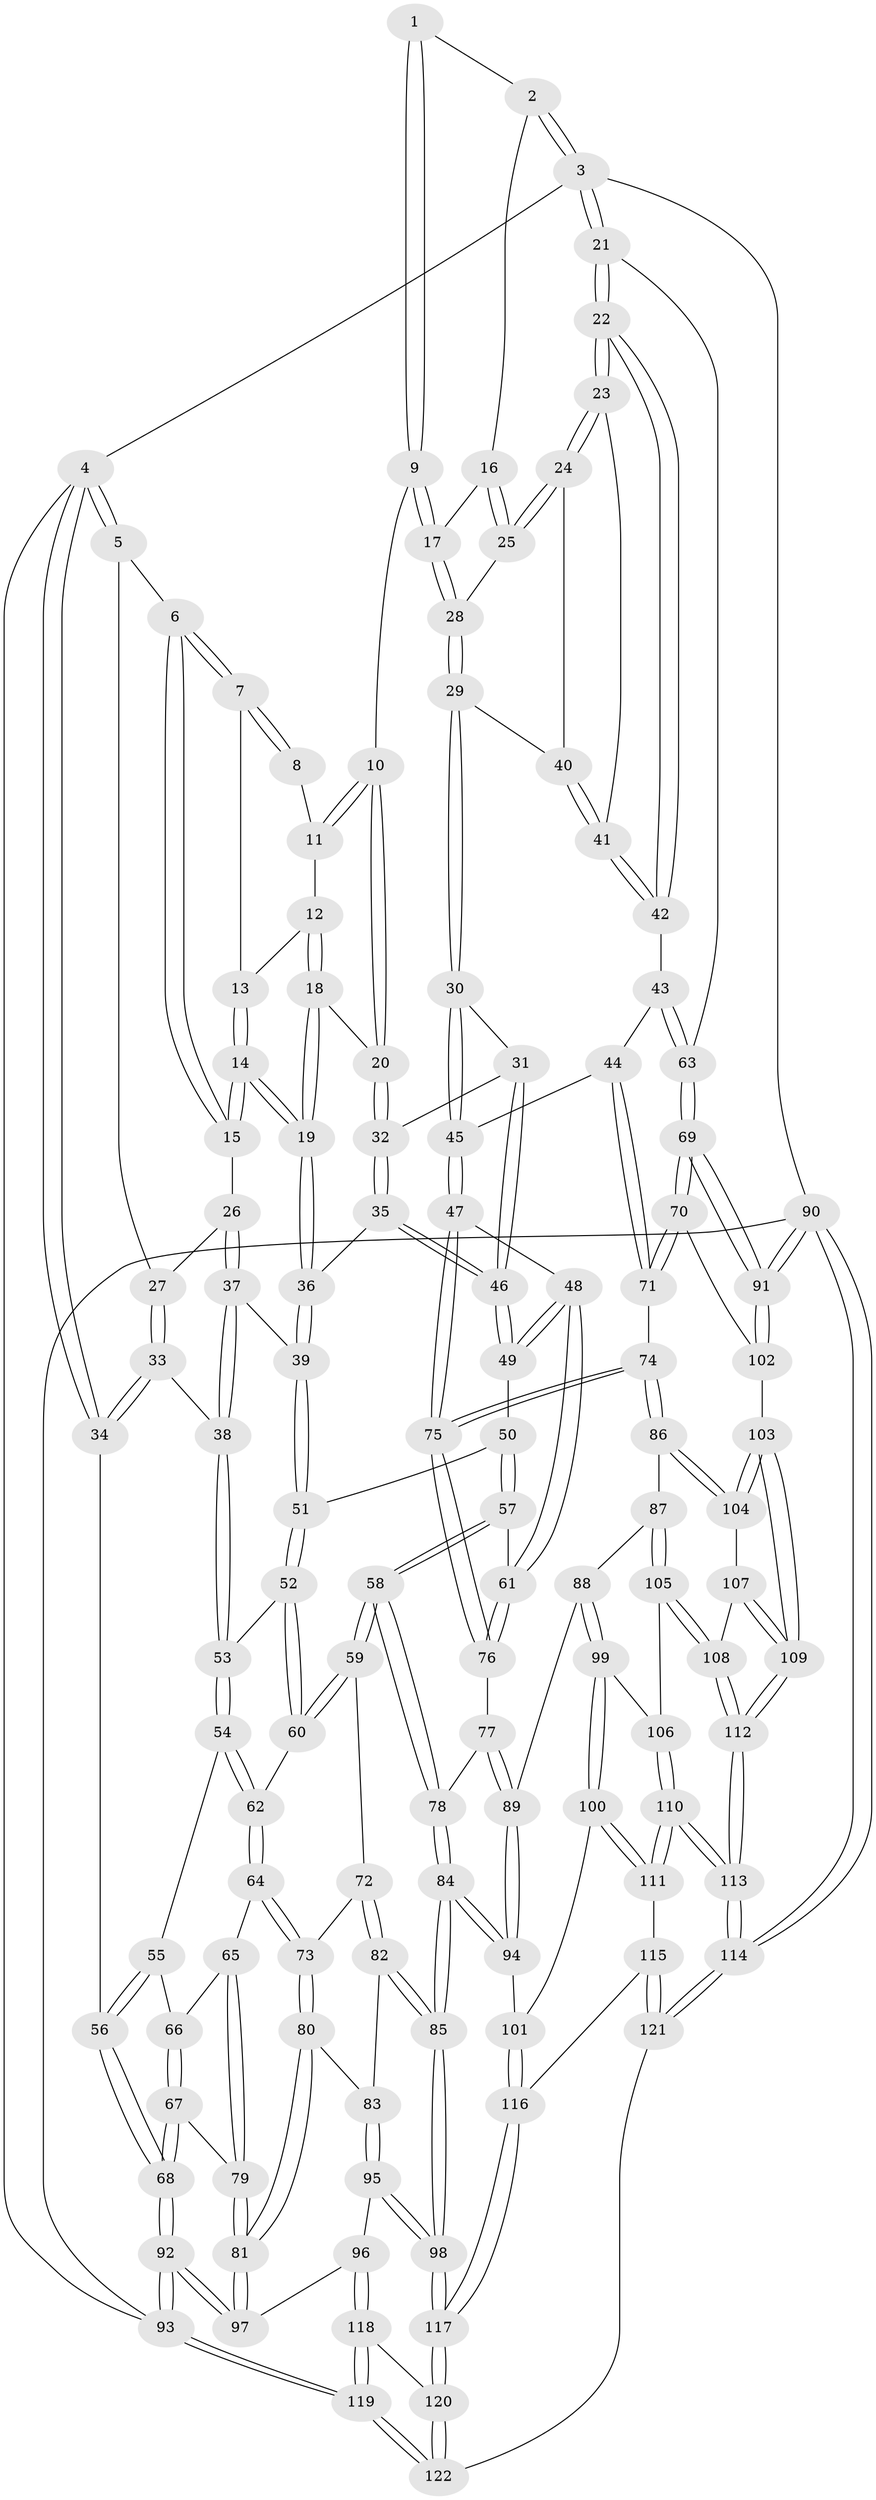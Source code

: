 // Generated by graph-tools (version 1.1) at 2025/16/03/09/25 04:16:54]
// undirected, 122 vertices, 302 edges
graph export_dot {
graph [start="1"]
  node [color=gray90,style=filled];
  1 [pos="+0.7428199093514783+0"];
  2 [pos="+0.9152181169684751+0"];
  3 [pos="+1+0"];
  4 [pos="+0+0"];
  5 [pos="+0.1961994212244817+0"];
  6 [pos="+0.37927561719649855+0"];
  7 [pos="+0.40127924081242206+0"];
  8 [pos="+0.5656980854076534+0"];
  9 [pos="+0.6847573085974286+0.08428404486191579"];
  10 [pos="+0.6578197052550718+0.09468502136236212"];
  11 [pos="+0.5827975238303551+0.03702443736469971"];
  12 [pos="+0.5545282809820676+0.07859854718961029"];
  13 [pos="+0.5155713278143763+0.0527034196299081"];
  14 [pos="+0.4674767641321361+0.13491793751414993"];
  15 [pos="+0.458625881491996+0.12446829607498681"];
  16 [pos="+0.8855378928967097+0.006925286822568764"];
  17 [pos="+0.7598419093946083+0.15250755400512261"];
  18 [pos="+0.556315122063152+0.09355063815611683"];
  19 [pos="+0.48285033024015234+0.16542005237249044"];
  20 [pos="+0.6241472415349768+0.1245029709094764"];
  21 [pos="+1+0.26556940928894524"];
  22 [pos="+1+0.2483389742405039"];
  23 [pos="+0.9525933274001497+0.17744477694522523"];
  24 [pos="+0.9467940208062706+0.17073281836532886"];
  25 [pos="+0.9422071152373247+0.16382911146820833"];
  26 [pos="+0.3067286293955549+0.09934032925625383"];
  27 [pos="+0.21467061050584807+0"];
  28 [pos="+0.7606765244302264+0.15877315319077928"];
  29 [pos="+0.7572346912539829+0.18665342682900832"];
  30 [pos="+0.7485192759304153+0.1984800801028144"];
  31 [pos="+0.6467870144136175+0.2191663360480086"];
  32 [pos="+0.609696049022767+0.1766379574042823"];
  33 [pos="+0.13206863241074318+0.2331123554452619"];
  34 [pos="+0+0.27861943548998114"];
  35 [pos="+0.4952705188486906+0.20116561389926355"];
  36 [pos="+0.48503641576845086+0.19955306862791383"];
  37 [pos="+0.32200744418927896+0.2288384120009919"];
  38 [pos="+0.22626862127414563+0.29468128938690374"];
  39 [pos="+0.43000449614471903+0.25498383644525735"];
  40 [pos="+0.8009415029393993+0.2096573707302938"];
  41 [pos="+0.8718736124114413+0.2721047735863983"];
  42 [pos="+0.8647743375858126+0.3282402603740305"];
  43 [pos="+0.842181946087545+0.37258923838205343"];
  44 [pos="+0.8133620632811233+0.3977543642590336"];
  45 [pos="+0.7481806469636222+0.40582364043966684"];
  46 [pos="+0.6217286055760847+0.3107488660593661"];
  47 [pos="+0.7426284417520642+0.4089182011776532"];
  48 [pos="+0.6812389042935019+0.40793009702514105"];
  49 [pos="+0.6296899567640596+0.35859337959846943"];
  50 [pos="+0.46603987323643087+0.3528670627223843"];
  51 [pos="+0.4537892817156825+0.34421529860200184"];
  52 [pos="+0.36457602145952805+0.4106563882859443"];
  53 [pos="+0.2269836925059554+0.30936846010663704"];
  54 [pos="+0.1957287973697164+0.39414913228903714"];
  55 [pos="+0.161399676630774+0.4212215048762081"];
  56 [pos="+0+0.4251118994613155"];
  57 [pos="+0.49725674145081217+0.503434183119166"];
  58 [pos="+0.4504450649631504+0.5515236310949279"];
  59 [pos="+0.416497438310923+0.5478667760269685"];
  60 [pos="+0.35668795932066144+0.4500558969635294"];
  61 [pos="+0.6119995330572706+0.487372603191439"];
  62 [pos="+0.27475907480510414+0.47449921163889824"];
  63 [pos="+1+0.3998157093546858"];
  64 [pos="+0.256009519358403+0.5580568218248678"];
  65 [pos="+0.22156332390141947+0.5540072925809043"];
  66 [pos="+0.16279734497087603+0.46496490879814034"];
  67 [pos="+0.08320247273849578+0.6011915279534301"];
  68 [pos="+0+0.4895993065228222"];
  69 [pos="+1+0.5796292246641261"];
  70 [pos="+1+0.5945480855144035"];
  71 [pos="+1+0.585400133821784"];
  72 [pos="+0.37300509721144165+0.5756132616392109"];
  73 [pos="+0.26528507163484544+0.5685798884777066"];
  74 [pos="+0.8011310392084383+0.6569122324169345"];
  75 [pos="+0.7752082022638177+0.6254954879425223"];
  76 [pos="+0.6267427724481409+0.6050581705529346"];
  77 [pos="+0.6243983331680543+0.6076725333633926"];
  78 [pos="+0.48780638608372096+0.6205244018855415"];
  79 [pos="+0.09298024039160113+0.6097646228428214"];
  80 [pos="+0.2532455825513213+0.6529069188779395"];
  81 [pos="+0.13595216448000738+0.7141074191771898"];
  82 [pos="+0.35602055760312634+0.6582389291859108"];
  83 [pos="+0.2672057418499633+0.6622330214763608"];
  84 [pos="+0.4811794134343203+0.7681648842662179"];
  85 [pos="+0.41523175075491414+0.7999020358546302"];
  86 [pos="+0.7971637601447258+0.6727761853439058"];
  87 [pos="+0.7558662111971981+0.7071286266771725"];
  88 [pos="+0.6273464530708099+0.6885582064807335"];
  89 [pos="+0.6155832615557858+0.678503707601541"];
  90 [pos="+1+1"];
  91 [pos="+1+1"];
  92 [pos="+0+0.9092965725628276"];
  93 [pos="+0+1"];
  94 [pos="+0.4827390717930027+0.7684110965915487"];
  95 [pos="+0.3352110155103318+0.8166632707120137"];
  96 [pos="+0.1929133100748984+0.8257851890784143"];
  97 [pos="+0.13147490997754305+0.7580998693292872"];
  98 [pos="+0.3886098831697795+0.8268834584707151"];
  99 [pos="+0.656980069122017+0.7784339360478493"];
  100 [pos="+0.5625188649127962+0.8066032421464727"];
  101 [pos="+0.5472676851154236+0.8030375047059507"];
  102 [pos="+0.9224851903781773+0.7926525616337156"];
  103 [pos="+0.8906015556748226+0.7962825824444205"];
  104 [pos="+0.8191094239874245+0.7164579693480891"];
  105 [pos="+0.7087668253684297+0.7730401844929948"];
  106 [pos="+0.6882439304795916+0.7823129440583932"];
  107 [pos="+0.8000150252611095+0.8026780322952975"];
  108 [pos="+0.7698215944833499+0.8483678093969798"];
  109 [pos="+0.8656343997825565+0.8510494198958131"];
  110 [pos="+0.6769150428573883+0.9334545982358389"];
  111 [pos="+0.662418434361466+0.9274820531893692"];
  112 [pos="+0.8121629955000559+1"];
  113 [pos="+0.8107692573712587+1"];
  114 [pos="+0.8745794283587713+1"];
  115 [pos="+0.567936972254382+0.9403987639154701"];
  116 [pos="+0.5540942605017459+0.9255740034417872"];
  117 [pos="+0.39801824356983595+0.9134143486201315"];
  118 [pos="+0.17762939786516174+0.8844787519003118"];
  119 [pos="+0+1"];
  120 [pos="+0.3882685051214565+1"];
  121 [pos="+0.4425480978999277+1"];
  122 [pos="+0.394126319658196+1"];
  1 -- 2;
  1 -- 9;
  1 -- 9;
  2 -- 3;
  2 -- 3;
  2 -- 16;
  3 -- 4;
  3 -- 21;
  3 -- 21;
  3 -- 90;
  4 -- 5;
  4 -- 5;
  4 -- 34;
  4 -- 34;
  4 -- 93;
  5 -- 6;
  5 -- 27;
  6 -- 7;
  6 -- 7;
  6 -- 15;
  6 -- 15;
  7 -- 8;
  7 -- 8;
  7 -- 13;
  8 -- 11;
  9 -- 10;
  9 -- 17;
  9 -- 17;
  10 -- 11;
  10 -- 11;
  10 -- 20;
  10 -- 20;
  11 -- 12;
  12 -- 13;
  12 -- 18;
  12 -- 18;
  13 -- 14;
  13 -- 14;
  14 -- 15;
  14 -- 15;
  14 -- 19;
  14 -- 19;
  15 -- 26;
  16 -- 17;
  16 -- 25;
  16 -- 25;
  17 -- 28;
  17 -- 28;
  18 -- 19;
  18 -- 19;
  18 -- 20;
  19 -- 36;
  19 -- 36;
  20 -- 32;
  20 -- 32;
  21 -- 22;
  21 -- 22;
  21 -- 63;
  22 -- 23;
  22 -- 23;
  22 -- 42;
  22 -- 42;
  23 -- 24;
  23 -- 24;
  23 -- 41;
  24 -- 25;
  24 -- 25;
  24 -- 40;
  25 -- 28;
  26 -- 27;
  26 -- 37;
  26 -- 37;
  27 -- 33;
  27 -- 33;
  28 -- 29;
  28 -- 29;
  29 -- 30;
  29 -- 30;
  29 -- 40;
  30 -- 31;
  30 -- 45;
  30 -- 45;
  31 -- 32;
  31 -- 46;
  31 -- 46;
  32 -- 35;
  32 -- 35;
  33 -- 34;
  33 -- 34;
  33 -- 38;
  34 -- 56;
  35 -- 36;
  35 -- 46;
  35 -- 46;
  36 -- 39;
  36 -- 39;
  37 -- 38;
  37 -- 38;
  37 -- 39;
  38 -- 53;
  38 -- 53;
  39 -- 51;
  39 -- 51;
  40 -- 41;
  40 -- 41;
  41 -- 42;
  41 -- 42;
  42 -- 43;
  43 -- 44;
  43 -- 63;
  43 -- 63;
  44 -- 45;
  44 -- 71;
  44 -- 71;
  45 -- 47;
  45 -- 47;
  46 -- 49;
  46 -- 49;
  47 -- 48;
  47 -- 75;
  47 -- 75;
  48 -- 49;
  48 -- 49;
  48 -- 61;
  48 -- 61;
  49 -- 50;
  50 -- 51;
  50 -- 57;
  50 -- 57;
  51 -- 52;
  51 -- 52;
  52 -- 53;
  52 -- 60;
  52 -- 60;
  53 -- 54;
  53 -- 54;
  54 -- 55;
  54 -- 62;
  54 -- 62;
  55 -- 56;
  55 -- 56;
  55 -- 66;
  56 -- 68;
  56 -- 68;
  57 -- 58;
  57 -- 58;
  57 -- 61;
  58 -- 59;
  58 -- 59;
  58 -- 78;
  58 -- 78;
  59 -- 60;
  59 -- 60;
  59 -- 72;
  60 -- 62;
  61 -- 76;
  61 -- 76;
  62 -- 64;
  62 -- 64;
  63 -- 69;
  63 -- 69;
  64 -- 65;
  64 -- 73;
  64 -- 73;
  65 -- 66;
  65 -- 79;
  65 -- 79;
  66 -- 67;
  66 -- 67;
  67 -- 68;
  67 -- 68;
  67 -- 79;
  68 -- 92;
  68 -- 92;
  69 -- 70;
  69 -- 70;
  69 -- 91;
  69 -- 91;
  70 -- 71;
  70 -- 71;
  70 -- 102;
  71 -- 74;
  72 -- 73;
  72 -- 82;
  72 -- 82;
  73 -- 80;
  73 -- 80;
  74 -- 75;
  74 -- 75;
  74 -- 86;
  74 -- 86;
  75 -- 76;
  75 -- 76;
  76 -- 77;
  77 -- 78;
  77 -- 89;
  77 -- 89;
  78 -- 84;
  78 -- 84;
  79 -- 81;
  79 -- 81;
  80 -- 81;
  80 -- 81;
  80 -- 83;
  81 -- 97;
  81 -- 97;
  82 -- 83;
  82 -- 85;
  82 -- 85;
  83 -- 95;
  83 -- 95;
  84 -- 85;
  84 -- 85;
  84 -- 94;
  84 -- 94;
  85 -- 98;
  85 -- 98;
  86 -- 87;
  86 -- 104;
  86 -- 104;
  87 -- 88;
  87 -- 105;
  87 -- 105;
  88 -- 89;
  88 -- 99;
  88 -- 99;
  89 -- 94;
  89 -- 94;
  90 -- 91;
  90 -- 91;
  90 -- 114;
  90 -- 114;
  90 -- 93;
  91 -- 102;
  91 -- 102;
  92 -- 93;
  92 -- 93;
  92 -- 97;
  92 -- 97;
  93 -- 119;
  93 -- 119;
  94 -- 101;
  95 -- 96;
  95 -- 98;
  95 -- 98;
  96 -- 97;
  96 -- 118;
  96 -- 118;
  98 -- 117;
  98 -- 117;
  99 -- 100;
  99 -- 100;
  99 -- 106;
  100 -- 101;
  100 -- 111;
  100 -- 111;
  101 -- 116;
  101 -- 116;
  102 -- 103;
  103 -- 104;
  103 -- 104;
  103 -- 109;
  103 -- 109;
  104 -- 107;
  105 -- 106;
  105 -- 108;
  105 -- 108;
  106 -- 110;
  106 -- 110;
  107 -- 108;
  107 -- 109;
  107 -- 109;
  108 -- 112;
  108 -- 112;
  109 -- 112;
  109 -- 112;
  110 -- 111;
  110 -- 111;
  110 -- 113;
  110 -- 113;
  111 -- 115;
  112 -- 113;
  112 -- 113;
  113 -- 114;
  113 -- 114;
  114 -- 121;
  114 -- 121;
  115 -- 116;
  115 -- 121;
  115 -- 121;
  116 -- 117;
  116 -- 117;
  117 -- 120;
  117 -- 120;
  118 -- 119;
  118 -- 119;
  118 -- 120;
  119 -- 122;
  119 -- 122;
  120 -- 122;
  120 -- 122;
  121 -- 122;
}
